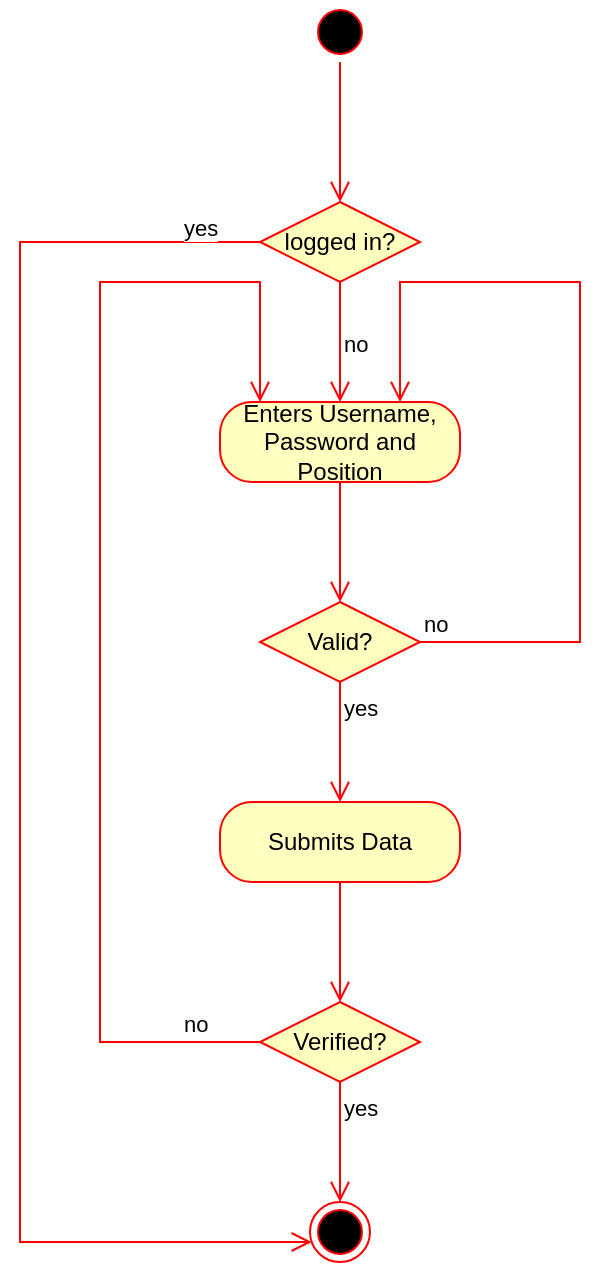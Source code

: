 <mxfile version="18.1.3" type="device"><diagram id="pbn579Lyf2kVAkJiVYQY" name="Page-1"><mxGraphModel dx="868" dy="1693" grid="1" gridSize="10" guides="1" tooltips="1" connect="1" arrows="1" fold="1" page="1" pageScale="1" pageWidth="850" pageHeight="1100" math="0" shadow="0"><root><mxCell id="0"/><mxCell id="1" parent="0"/><mxCell id="UksFjFml4J4IUKuQnaOU-2" value="Enters Username, Password and Position" style="rounded=1;whiteSpace=wrap;html=1;arcSize=40;fontColor=#000000;fillColor=#ffffc0;strokeColor=#ff0000;" parent="1" vertex="1"><mxGeometry x="260" y="120" width="120" height="40" as="geometry"/></mxCell><mxCell id="UksFjFml4J4IUKuQnaOU-3" value="" style="edgeStyle=orthogonalEdgeStyle;html=1;verticalAlign=bottom;endArrow=open;endSize=8;strokeColor=#ff0000;rounded=0;" parent="1" source="UksFjFml4J4IUKuQnaOU-2" target="UksFjFml4J4IUKuQnaOU-6" edge="1"><mxGeometry relative="1" as="geometry"><mxPoint x="320" y="220" as="targetPoint"/></mxGeometry></mxCell><mxCell id="UksFjFml4J4IUKuQnaOU-4" value="" style="ellipse;html=1;shape=startState;fillColor=#000000;strokeColor=#ff0000;" parent="1" vertex="1"><mxGeometry x="305" y="-80" width="30" height="30" as="geometry"/></mxCell><mxCell id="UksFjFml4J4IUKuQnaOU-5" value="" style="edgeStyle=orthogonalEdgeStyle;html=1;verticalAlign=bottom;endArrow=open;endSize=8;strokeColor=#ff0000;rounded=0;" parent="1" source="UksFjFml4J4IUKuQnaOU-4" target="msWa_5AlN9QKWupA1nz2-1" edge="1"><mxGeometry relative="1" as="geometry"><mxPoint x="325" y="120" as="targetPoint"/></mxGeometry></mxCell><mxCell id="UksFjFml4J4IUKuQnaOU-6" value="Valid?" style="rhombus;whiteSpace=wrap;html=1;fillColor=#ffffc0;strokeColor=#ff0000;" parent="1" vertex="1"><mxGeometry x="280" y="220" width="80" height="40" as="geometry"/></mxCell><mxCell id="UksFjFml4J4IUKuQnaOU-7" value="no" style="edgeStyle=orthogonalEdgeStyle;html=1;align=left;verticalAlign=bottom;endArrow=open;endSize=8;strokeColor=#ff0000;rounded=0;" parent="1" source="UksFjFml4J4IUKuQnaOU-6" target="UksFjFml4J4IUKuQnaOU-2" edge="1"><mxGeometry x="-1" relative="1" as="geometry"><mxPoint x="430" y="60" as="targetPoint"/><Array as="points"><mxPoint x="440" y="240"/><mxPoint x="440" y="60"/><mxPoint x="350" y="60"/></Array></mxGeometry></mxCell><mxCell id="UksFjFml4J4IUKuQnaOU-8" value="yes" style="edgeStyle=orthogonalEdgeStyle;html=1;align=left;verticalAlign=top;endArrow=open;endSize=8;strokeColor=#ff0000;rounded=0;" parent="1" source="UksFjFml4J4IUKuQnaOU-6" target="UksFjFml4J4IUKuQnaOU-9" edge="1"><mxGeometry x="-1" relative="1" as="geometry"><mxPoint x="320" y="320" as="targetPoint"/></mxGeometry></mxCell><mxCell id="UksFjFml4J4IUKuQnaOU-9" value="Submits Data" style="rounded=1;whiteSpace=wrap;html=1;arcSize=40;fontColor=#000000;fillColor=#ffffc0;strokeColor=#ff0000;" parent="1" vertex="1"><mxGeometry x="260" y="320" width="120" height="40" as="geometry"/></mxCell><mxCell id="UksFjFml4J4IUKuQnaOU-10" value="" style="edgeStyle=orthogonalEdgeStyle;html=1;verticalAlign=bottom;endArrow=open;endSize=8;strokeColor=#ff0000;rounded=0;" parent="1" source="UksFjFml4J4IUKuQnaOU-9" edge="1"><mxGeometry relative="1" as="geometry"><mxPoint x="320" y="420" as="targetPoint"/></mxGeometry></mxCell><mxCell id="UksFjFml4J4IUKuQnaOU-11" value="Verified?" style="rhombus;whiteSpace=wrap;html=1;fillColor=#ffffc0;strokeColor=#ff0000;" parent="1" vertex="1"><mxGeometry x="280" y="420" width="80" height="40" as="geometry"/></mxCell><mxCell id="UksFjFml4J4IUKuQnaOU-12" value="no" style="edgeStyle=orthogonalEdgeStyle;html=1;align=left;verticalAlign=bottom;endArrow=open;endSize=8;strokeColor=#ff0000;rounded=0;" parent="1" source="UksFjFml4J4IUKuQnaOU-11" target="UksFjFml4J4IUKuQnaOU-2" edge="1"><mxGeometry x="-0.867" relative="1" as="geometry"><mxPoint x="280" y="60" as="targetPoint"/><Array as="points"><mxPoint x="200" y="440"/><mxPoint x="200" y="60"/><mxPoint x="280" y="60"/></Array><mxPoint as="offset"/></mxGeometry></mxCell><mxCell id="UksFjFml4J4IUKuQnaOU-13" value="yes" style="edgeStyle=orthogonalEdgeStyle;html=1;align=left;verticalAlign=top;endArrow=open;endSize=8;strokeColor=#ff0000;rounded=0;" parent="1" source="UksFjFml4J4IUKuQnaOU-11" target="UksFjFml4J4IUKuQnaOU-14" edge="1"><mxGeometry x="-1" relative="1" as="geometry"><mxPoint x="320" y="520" as="targetPoint"/></mxGeometry></mxCell><mxCell id="UksFjFml4J4IUKuQnaOU-14" value="" style="ellipse;html=1;shape=endState;fillColor=#000000;strokeColor=#ff0000;" parent="1" vertex="1"><mxGeometry x="305" y="520" width="30" height="30" as="geometry"/></mxCell><mxCell id="msWa_5AlN9QKWupA1nz2-1" value="logged in?" style="rhombus;whiteSpace=wrap;html=1;fillColor=#ffffc0;strokeColor=#ff0000;" vertex="1" parent="1"><mxGeometry x="280" y="20" width="80" height="40" as="geometry"/></mxCell><mxCell id="msWa_5AlN9QKWupA1nz2-2" value="no" style="edgeStyle=orthogonalEdgeStyle;html=1;align=left;verticalAlign=bottom;endArrow=open;endSize=8;strokeColor=#ff0000;rounded=0;" edge="1" source="msWa_5AlN9QKWupA1nz2-1" parent="1" target="UksFjFml4J4IUKuQnaOU-2"><mxGeometry x="0.333" relative="1" as="geometry"><mxPoint x="470" y="10" as="targetPoint"/><mxPoint as="offset"/></mxGeometry></mxCell><mxCell id="msWa_5AlN9QKWupA1nz2-3" value="yes" style="edgeStyle=orthogonalEdgeStyle;html=1;align=left;verticalAlign=top;endArrow=open;endSize=8;strokeColor=#ff0000;rounded=0;" edge="1" source="msWa_5AlN9QKWupA1nz2-1" parent="1" target="UksFjFml4J4IUKuQnaOU-14"><mxGeometry x="-0.895" y="-20" relative="1" as="geometry"><mxPoint x="160" y="540" as="targetPoint"/><Array as="points"><mxPoint x="160" y="40"/><mxPoint x="160" y="540"/></Array><mxPoint as="offset"/></mxGeometry></mxCell></root></mxGraphModel></diagram></mxfile>
